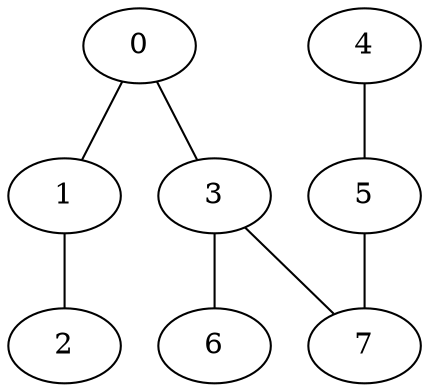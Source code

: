 graph "sampletest150-mod2_image7.bmp" {
	0	 [type=corner,
		x=176,
		y="-7"];
	1	 [type=corner,
		x=485,
		y=117];
	0 -- 1	 [angle0=".38",
		frequency=1,
		type0=line];
	3	 [type=intersection,
		x=79,
		y=261];
	0 -- 3	 [angle0="-1.22",
		frequency=1,
		type0=line];
	2	 [type=endpoint,
		x=441,
		y=245];
	1 -- 2	 [angle0="-1.24",
		frequency=1,
		type0=line];
	6	 [type=endpoint,
		x=30,
		y=253];
	3 -- 6	 [angle0=".16",
		frequency=1,
		type0=line];
	7	 [type=corner,
		x=52,
		y=388];
	3 -- 7	 [angle0="-1.36",
		frequency=1,
		type0=line];
	4	 [type=endpoint,
		x=427,
		y=268];
	5	 [type=corner,
		x=334,
		y=520];
	4 -- 5	 [angle0="-1.22",
		frequency=1,
		type0=line];
	5 -- 7	 [angle0=".44",
		frequency=1,
		type0=line];
}
